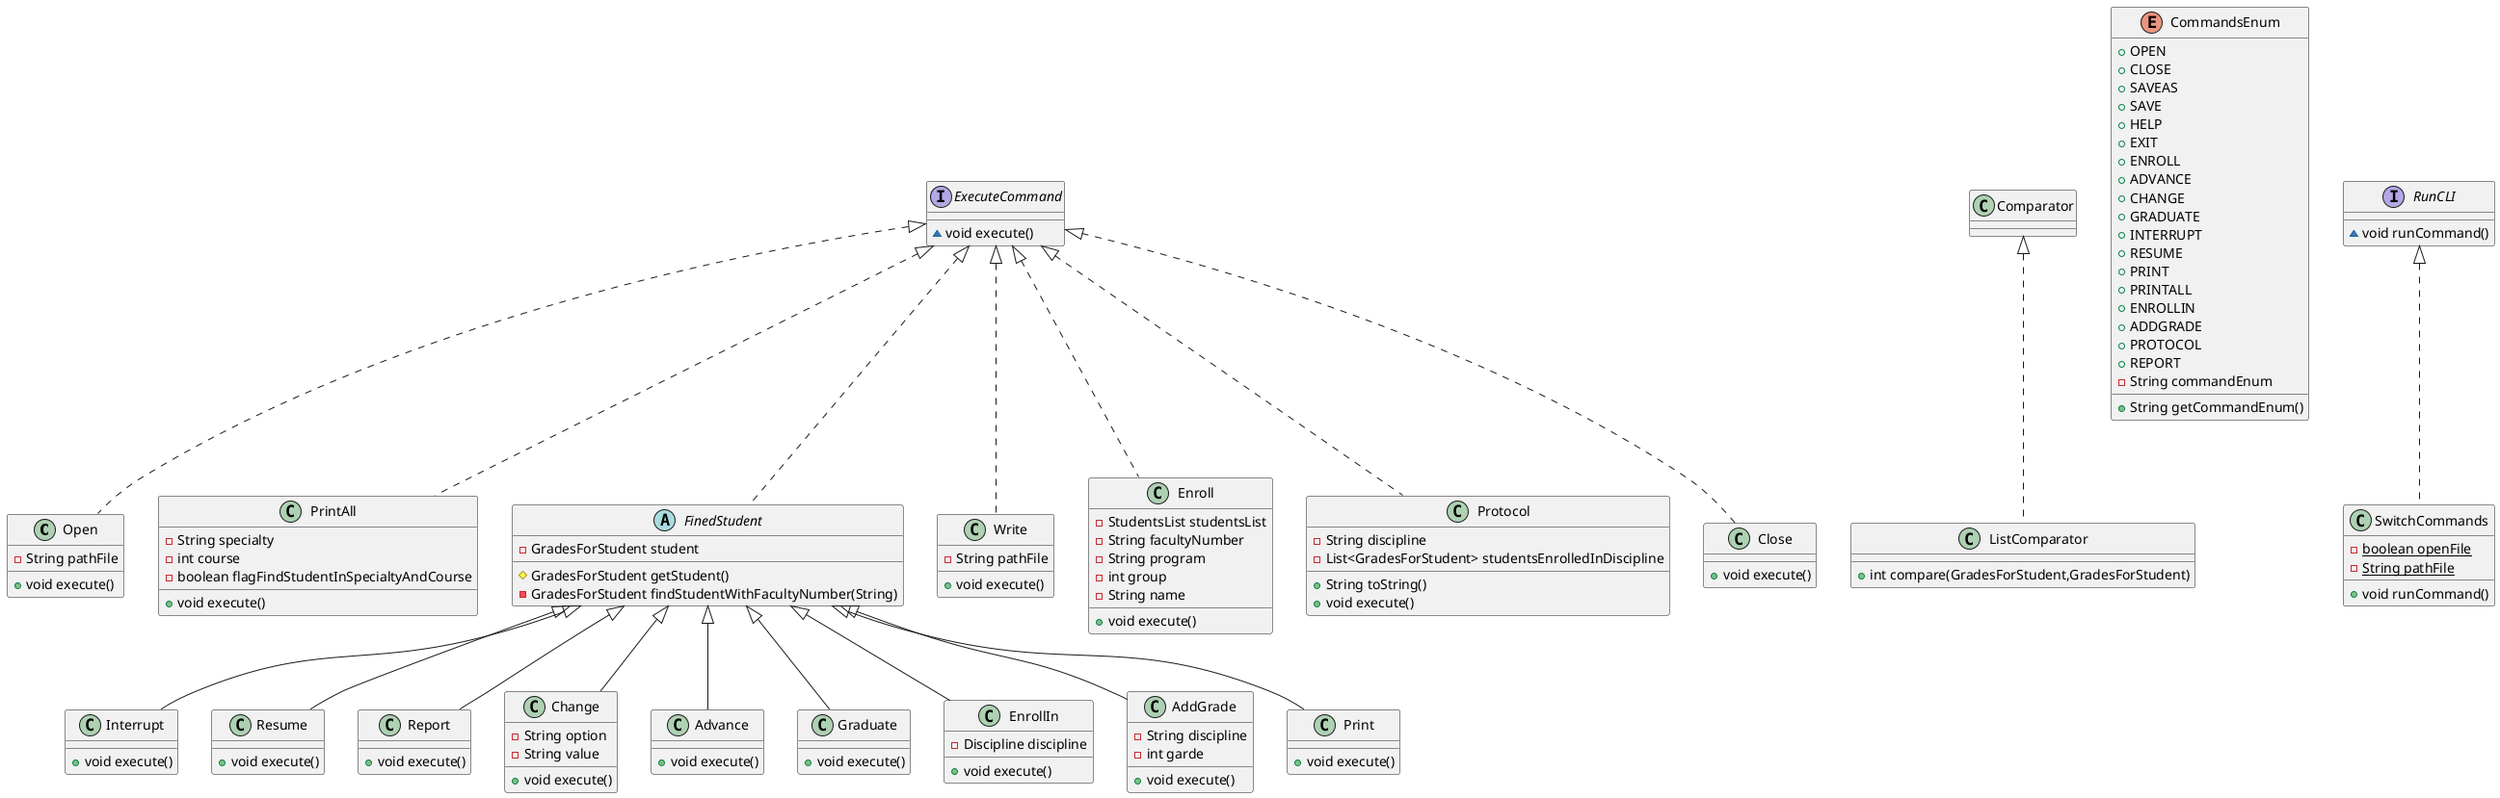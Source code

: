 @startuml
class Open {
- String pathFile
+ void execute()
}
interface ExecuteCommand {
~ void execute()
}
class PrintAll {
- String specialty
- int course
- boolean flagFindStudentInSpecialtyAndCourse
+ void execute()
}
class ListComparator {
+ int compare(GradesForStudent,GradesForStudent)
}
class Interrupt {
+ void execute()
}
abstract class FinedStudent {
- GradesForStudent student
# GradesForStudent getStudent()
- GradesForStudent findStudentWithFacultyNumber(String)
}
class Resume {
+ void execute()
}
class Report {
+ void execute()
}
class Change {
- String option
- String value
+ void execute()
}
class Write {
- String pathFile
+ void execute()
}
class Advance {
+ void execute()
}
class Graduate {
+ void execute()
}
class EnrollIn {
- Discipline discipline
+ void execute()
}
class AddGrade {
- String discipline
- int garde
+ void execute()
}
class Print {
+ void execute()
}
enum CommandsEnum {
+  OPEN
+  CLOSE
+  SAVEAS
+  SAVE
+  HELP
+  EXIT
+  ENROLL
+  ADVANCE
+  CHANGE
+  GRADUATE
+  INTERRUPT
+  RESUME
+  PRINT
+  PRINTALL
+  ENROLLIN
+  ADDGRADE
+  PROTOCOL
+  REPORT
- String commandEnum
+ String getCommandEnum()
}
class Enroll {
- StudentsList studentsList
- String facultyNumber
- String program
- int group
- String name
+ void execute()
}
class Protocol {
- String discipline
- List<GradesForStudent> studentsEnrolledInDiscipline
+ String toString()
+ void execute()
}
class SwitchCommands {
- {static} boolean openFile
- {static} String pathFile
+ void runCommand()
}
class Close {
+ void execute()
}
interface RunCLI {
~ void runCommand()
}


ExecuteCommand <|.. Open
ExecuteCommand <|.. PrintAll
Comparator <|.. ListComparator
FinedStudent <|-- Interrupt
ExecuteCommand <|.. FinedStudent
FinedStudent <|-- Resume
FinedStudent <|-- Report
FinedStudent <|-- Change
ExecuteCommand <|.. Write
FinedStudent <|-- Advance
FinedStudent <|-- Graduate
FinedStudent <|-- EnrollIn
FinedStudent <|-- AddGrade
FinedStudent <|-- Print
ExecuteCommand <|.. Enroll
ExecuteCommand <|.. Protocol
RunCLI <|.. SwitchCommands
ExecuteCommand <|.. Close
@enduml